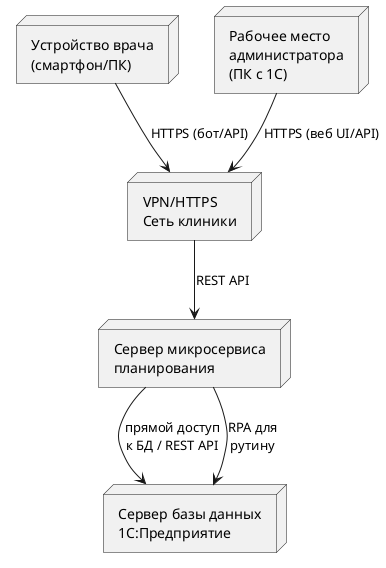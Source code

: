 @startuml Deployment_Diagram
node "Устройство врача\n(смартфон/ПК)" as DocDevice
node "Рабочее место\nадминистратора\n(ПК с 1С)" as AdminPC
node "VPN/HTTPS\nСеть клиники" as Network
node "Сервер микросервиса\nпланирования" as SchedulerServer
node "Сервер базы данных\n1С:Предприятие" as OneCServer

DocDevice --> Network : HTTPS (бот/API)
AdminPC --> Network : HTTPS (веб UI/API)
Network --> SchedulerServer : REST API
SchedulerServer --> OneCServer : прямой доступ\nк БД / REST API
SchedulerServer --> OneCServer : RPA для\nрутину
@enduml